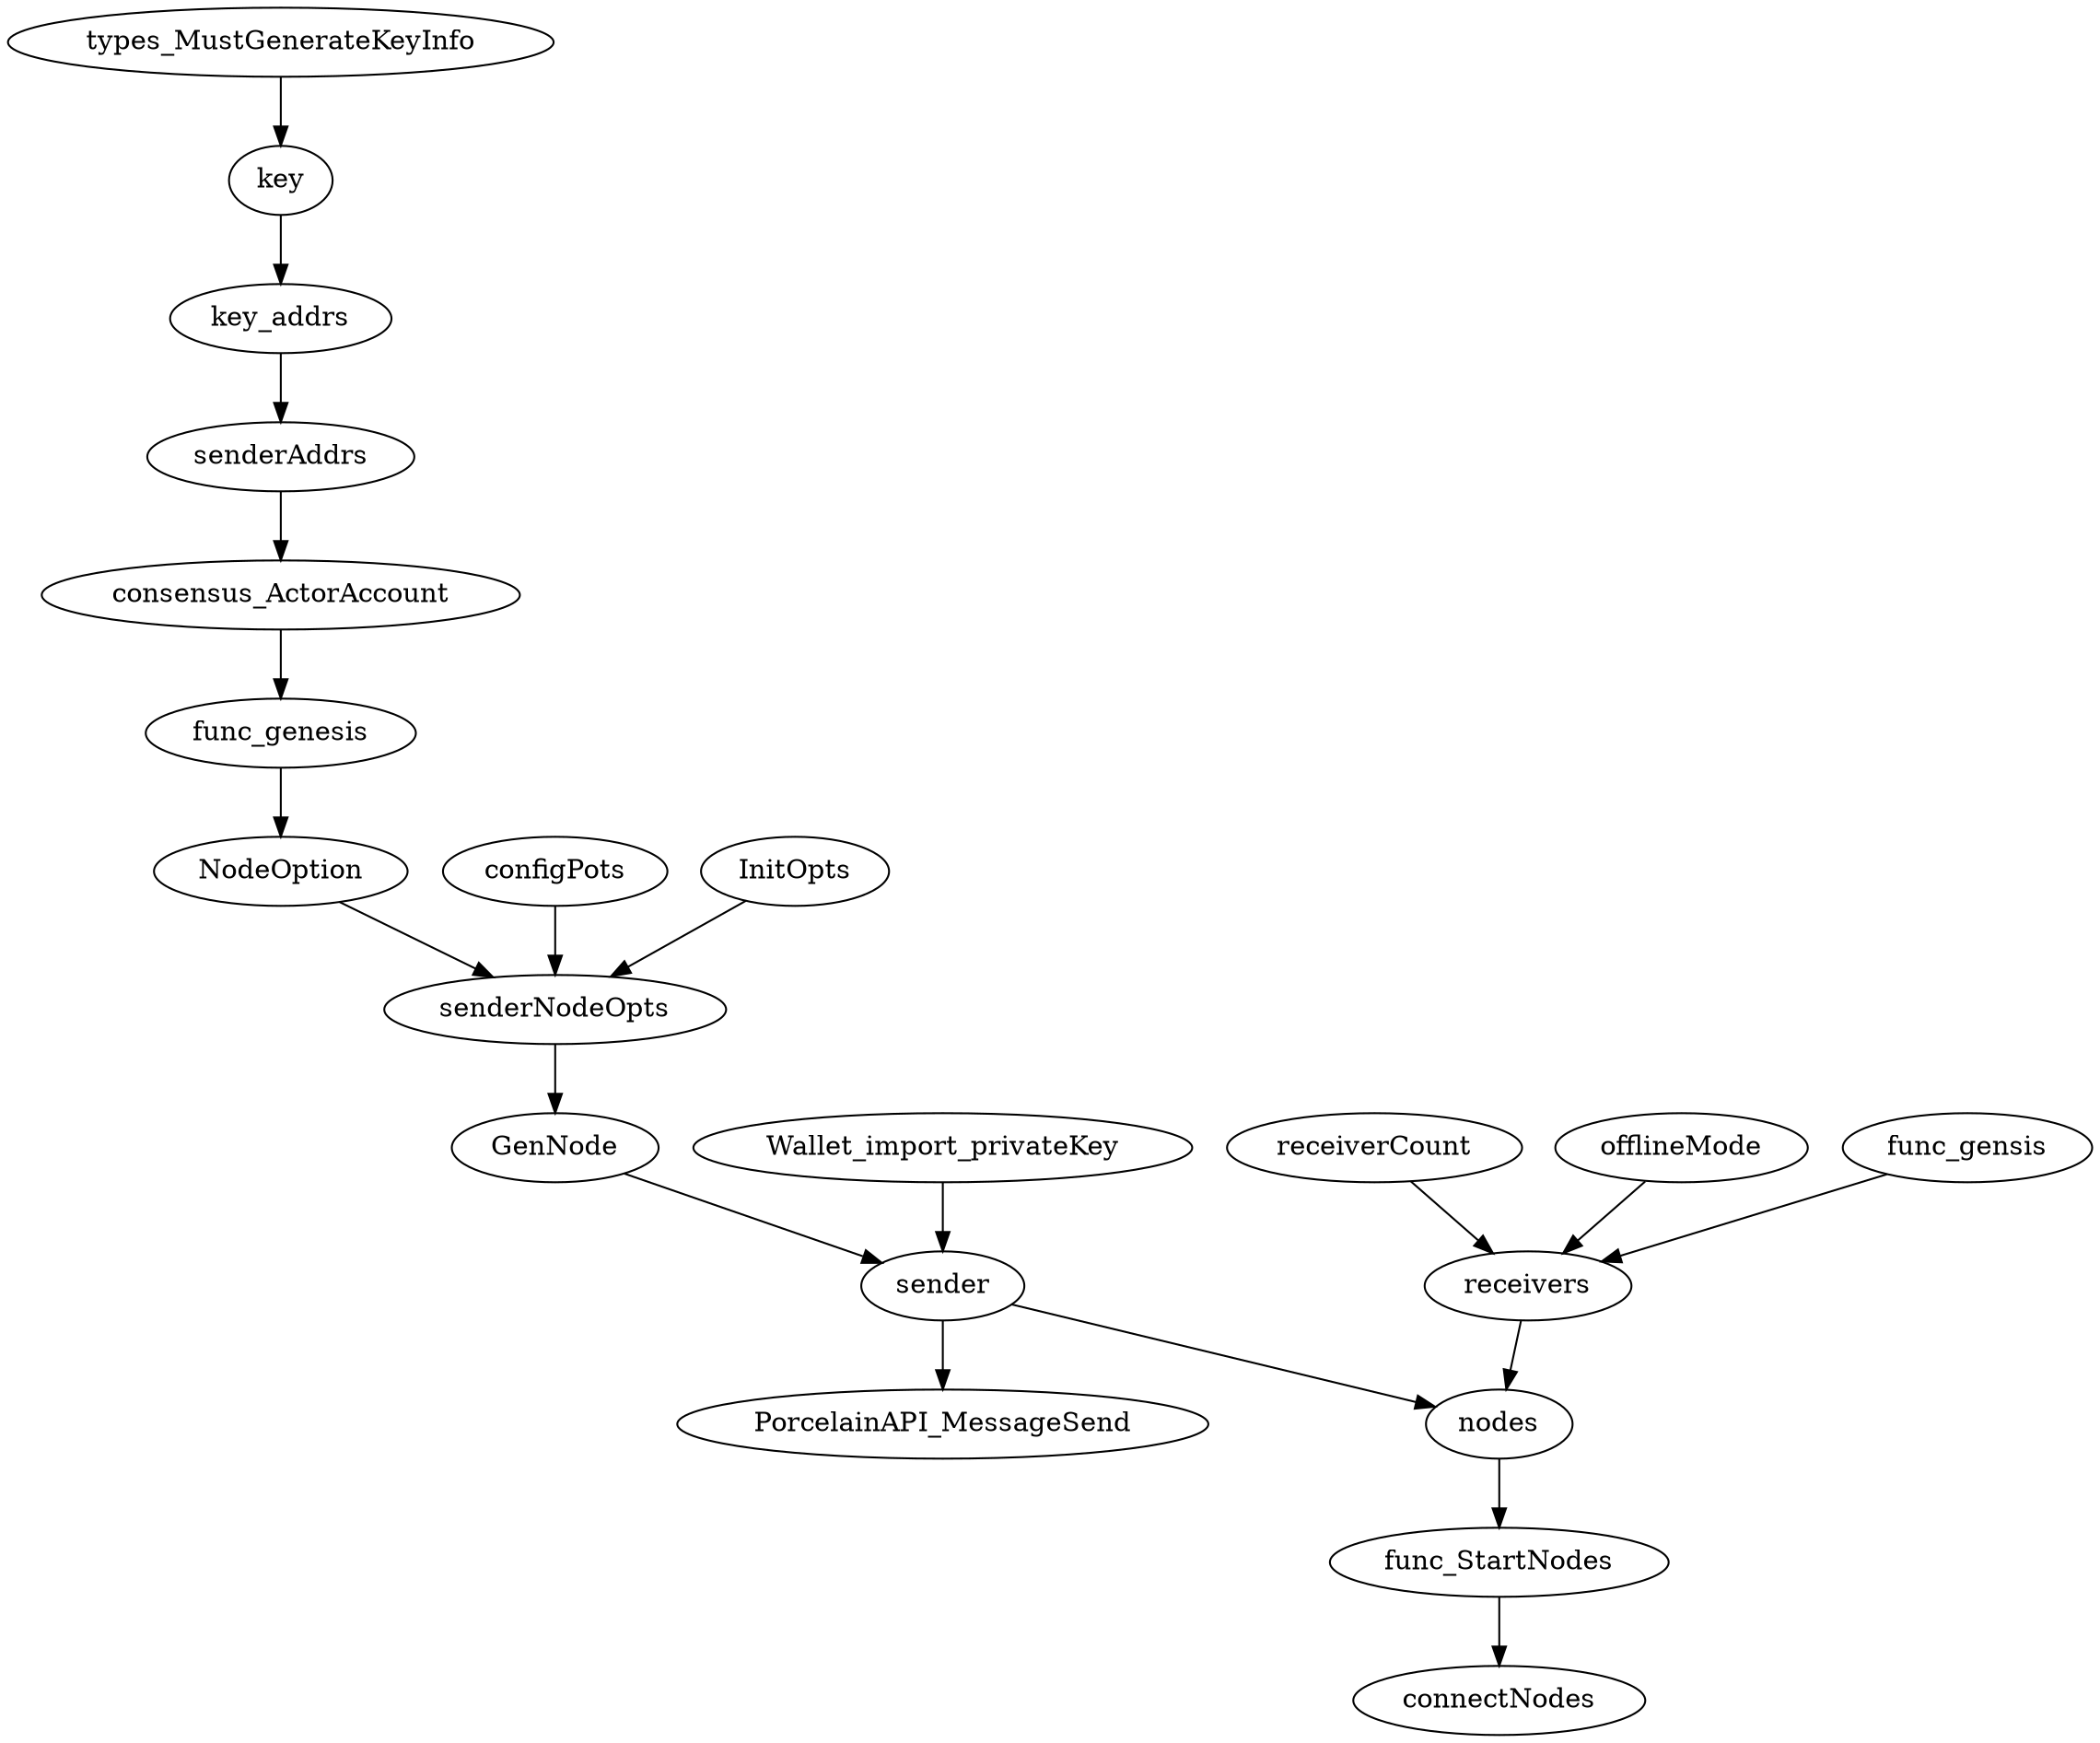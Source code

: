 digraph message{

types_MustGenerateKeyInfo->key->key_addrs->senderAddrs->consensus_ActorAccount->func_genesis->NodeOption->senderNodeOpts;
{configPots;InitOpts}->senderNodeOpts->GenNode->sender;
Wallet_import_privateKey->sender;

{receiverCount;offlineMode;func_gensis}->receivers;

{sender;receivers}->nodes->func_StartNodes->connectNodes;

sender->PorcelainAPI_MessageSend;
}
